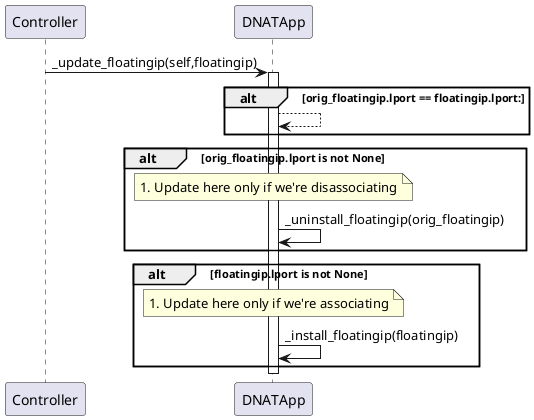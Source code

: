 @startuml floating ip updated
Controller->DNATApp:_update_floatingip(self,floatingip)
activate DNATApp
alt orig_floatingip.lport == floatingip.lport:
    DNATApp-->DNATApp:
end
alt orig_floatingip.lport is not None
    note over DNATApp
        # Update here only if we're disassociating
    end note
    DNATApp->DNATApp:_uninstall_floatingip(orig_floatingip)
end
alt floatingip.lport is not None
    note over DNATApp
        # Update here only if we're associating
    end note
    DNATApp->DNATApp:_install_floatingip(floatingip)
end
deactivate
@enduml